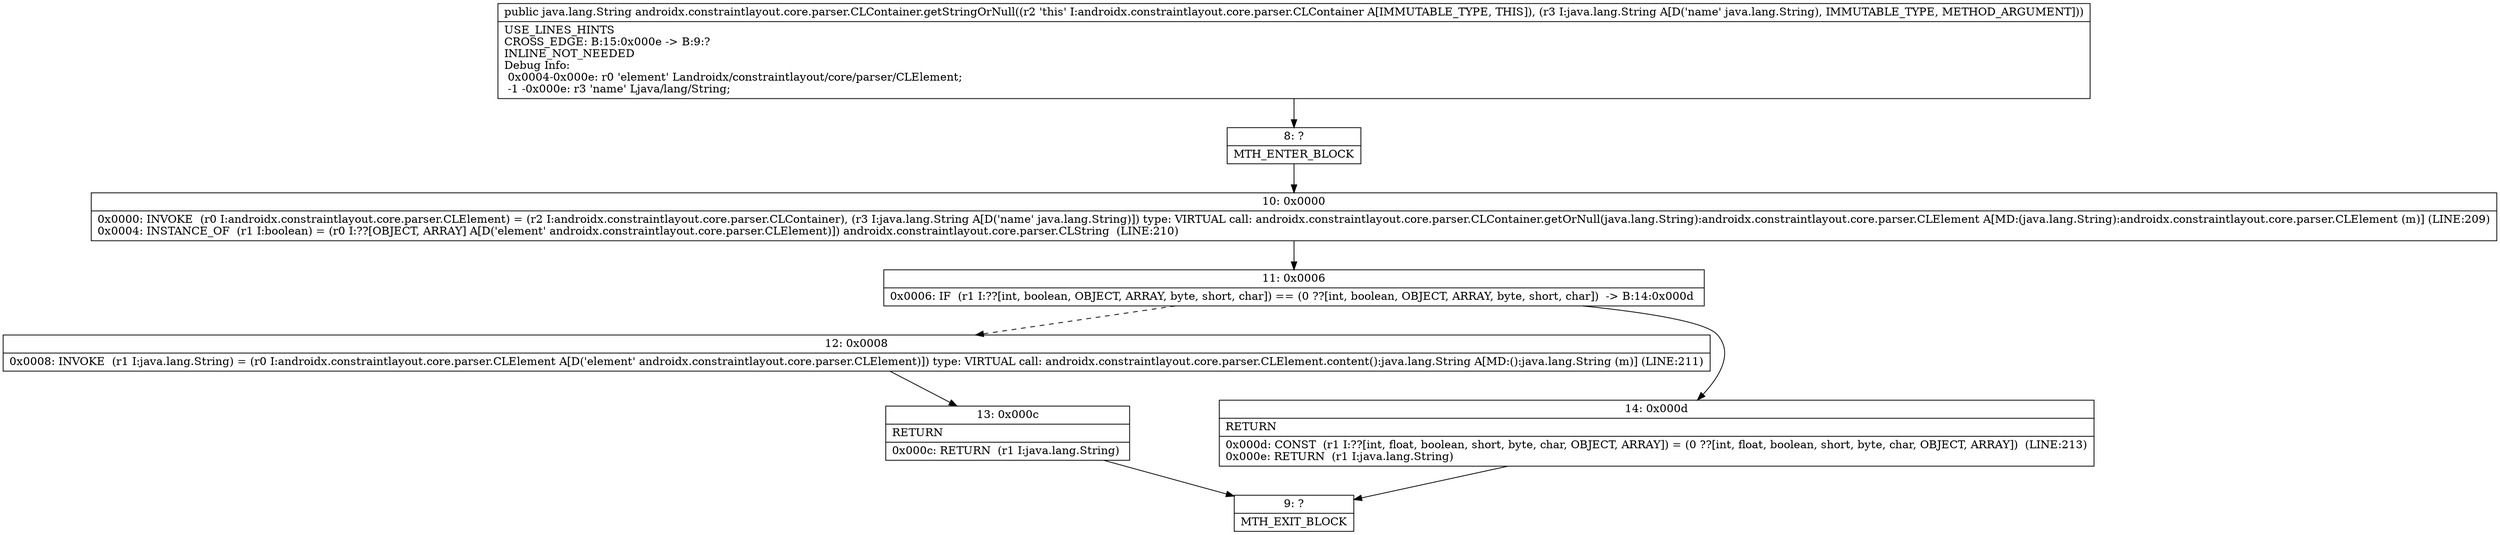 digraph "CFG forandroidx.constraintlayout.core.parser.CLContainer.getStringOrNull(Ljava\/lang\/String;)Ljava\/lang\/String;" {
Node_8 [shape=record,label="{8\:\ ?|MTH_ENTER_BLOCK\l}"];
Node_10 [shape=record,label="{10\:\ 0x0000|0x0000: INVOKE  (r0 I:androidx.constraintlayout.core.parser.CLElement) = (r2 I:androidx.constraintlayout.core.parser.CLContainer), (r3 I:java.lang.String A[D('name' java.lang.String)]) type: VIRTUAL call: androidx.constraintlayout.core.parser.CLContainer.getOrNull(java.lang.String):androidx.constraintlayout.core.parser.CLElement A[MD:(java.lang.String):androidx.constraintlayout.core.parser.CLElement (m)] (LINE:209)\l0x0004: INSTANCE_OF  (r1 I:boolean) = (r0 I:??[OBJECT, ARRAY] A[D('element' androidx.constraintlayout.core.parser.CLElement)]) androidx.constraintlayout.core.parser.CLString  (LINE:210)\l}"];
Node_11 [shape=record,label="{11\:\ 0x0006|0x0006: IF  (r1 I:??[int, boolean, OBJECT, ARRAY, byte, short, char]) == (0 ??[int, boolean, OBJECT, ARRAY, byte, short, char])  \-\> B:14:0x000d \l}"];
Node_12 [shape=record,label="{12\:\ 0x0008|0x0008: INVOKE  (r1 I:java.lang.String) = (r0 I:androidx.constraintlayout.core.parser.CLElement A[D('element' androidx.constraintlayout.core.parser.CLElement)]) type: VIRTUAL call: androidx.constraintlayout.core.parser.CLElement.content():java.lang.String A[MD:():java.lang.String (m)] (LINE:211)\l}"];
Node_13 [shape=record,label="{13\:\ 0x000c|RETURN\l|0x000c: RETURN  (r1 I:java.lang.String) \l}"];
Node_9 [shape=record,label="{9\:\ ?|MTH_EXIT_BLOCK\l}"];
Node_14 [shape=record,label="{14\:\ 0x000d|RETURN\l|0x000d: CONST  (r1 I:??[int, float, boolean, short, byte, char, OBJECT, ARRAY]) = (0 ??[int, float, boolean, short, byte, char, OBJECT, ARRAY])  (LINE:213)\l0x000e: RETURN  (r1 I:java.lang.String) \l}"];
MethodNode[shape=record,label="{public java.lang.String androidx.constraintlayout.core.parser.CLContainer.getStringOrNull((r2 'this' I:androidx.constraintlayout.core.parser.CLContainer A[IMMUTABLE_TYPE, THIS]), (r3 I:java.lang.String A[D('name' java.lang.String), IMMUTABLE_TYPE, METHOD_ARGUMENT]))  | USE_LINES_HINTS\lCROSS_EDGE: B:15:0x000e \-\> B:9:?\lINLINE_NOT_NEEDED\lDebug Info:\l  0x0004\-0x000e: r0 'element' Landroidx\/constraintlayout\/core\/parser\/CLElement;\l  \-1 \-0x000e: r3 'name' Ljava\/lang\/String;\l}"];
MethodNode -> Node_8;Node_8 -> Node_10;
Node_10 -> Node_11;
Node_11 -> Node_12[style=dashed];
Node_11 -> Node_14;
Node_12 -> Node_13;
Node_13 -> Node_9;
Node_14 -> Node_9;
}

